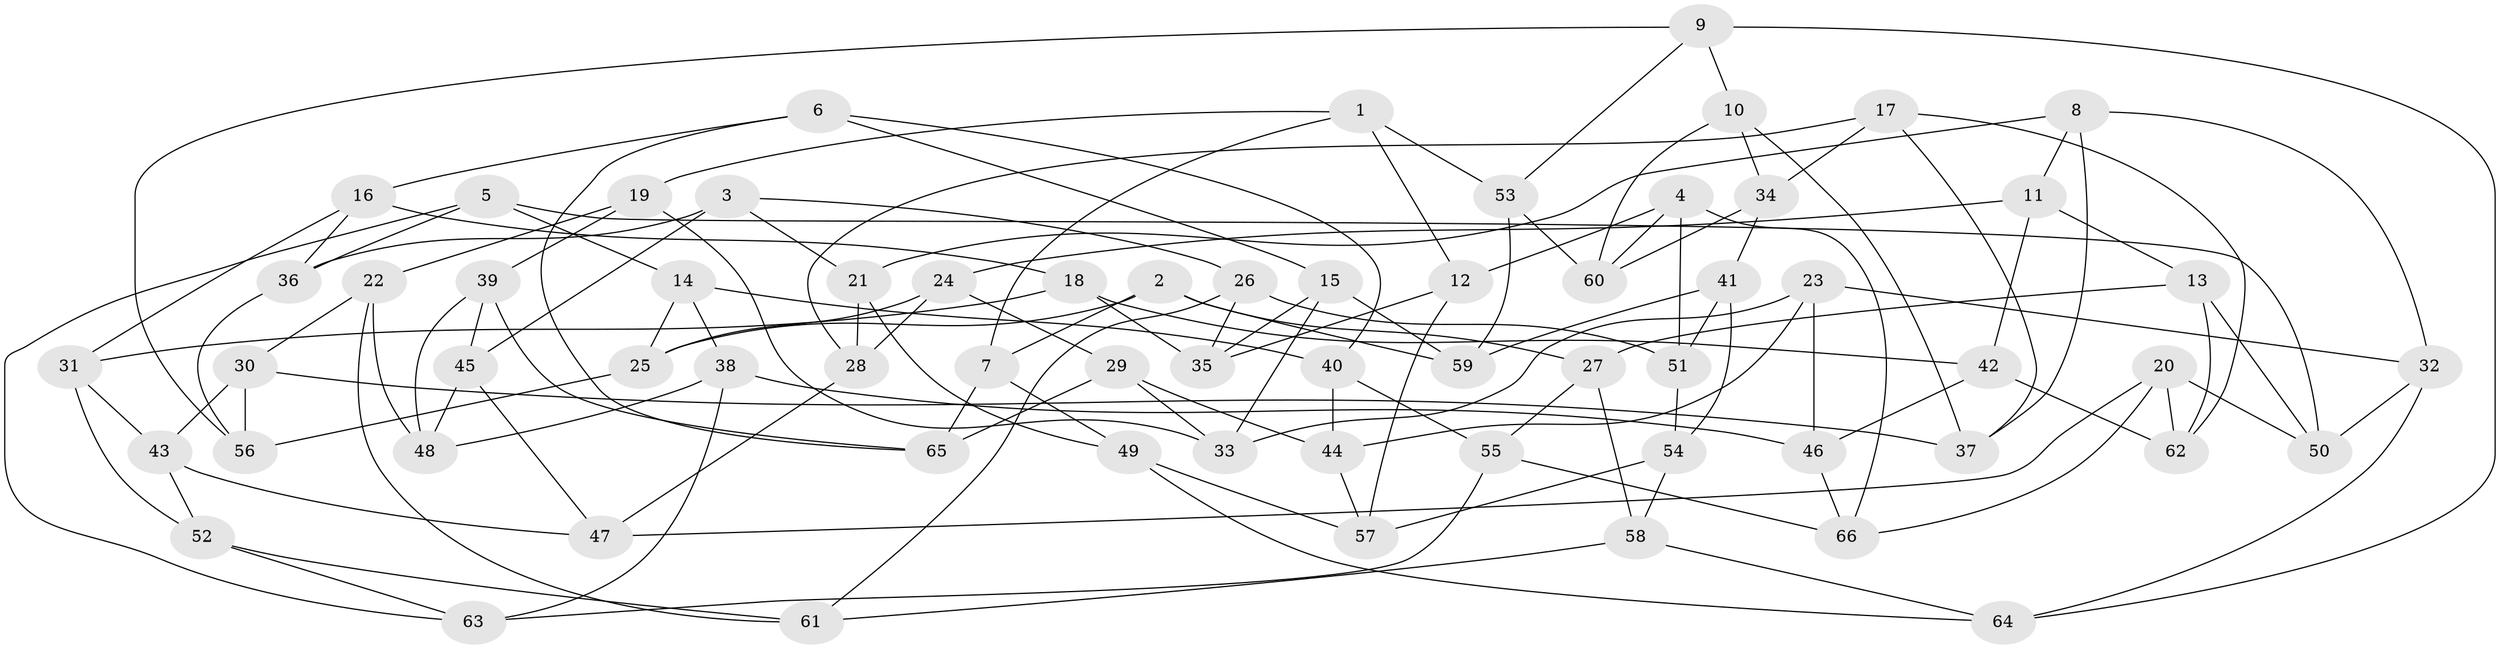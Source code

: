// Generated by graph-tools (version 1.1) at 2025/50/03/09/25 03:50:44]
// undirected, 66 vertices, 132 edges
graph export_dot {
graph [start="1"]
  node [color=gray90,style=filled];
  1;
  2;
  3;
  4;
  5;
  6;
  7;
  8;
  9;
  10;
  11;
  12;
  13;
  14;
  15;
  16;
  17;
  18;
  19;
  20;
  21;
  22;
  23;
  24;
  25;
  26;
  27;
  28;
  29;
  30;
  31;
  32;
  33;
  34;
  35;
  36;
  37;
  38;
  39;
  40;
  41;
  42;
  43;
  44;
  45;
  46;
  47;
  48;
  49;
  50;
  51;
  52;
  53;
  54;
  55;
  56;
  57;
  58;
  59;
  60;
  61;
  62;
  63;
  64;
  65;
  66;
  1 -- 19;
  1 -- 53;
  1 -- 7;
  1 -- 12;
  2 -- 25;
  2 -- 59;
  2 -- 27;
  2 -- 7;
  3 -- 21;
  3 -- 26;
  3 -- 36;
  3 -- 45;
  4 -- 51;
  4 -- 66;
  4 -- 60;
  4 -- 12;
  5 -- 50;
  5 -- 14;
  5 -- 36;
  5 -- 63;
  6 -- 40;
  6 -- 15;
  6 -- 65;
  6 -- 16;
  7 -- 65;
  7 -- 49;
  8 -- 32;
  8 -- 21;
  8 -- 37;
  8 -- 11;
  9 -- 64;
  9 -- 56;
  9 -- 10;
  9 -- 53;
  10 -- 37;
  10 -- 34;
  10 -- 60;
  11 -- 13;
  11 -- 24;
  11 -- 42;
  12 -- 57;
  12 -- 35;
  13 -- 62;
  13 -- 50;
  13 -- 27;
  14 -- 38;
  14 -- 25;
  14 -- 40;
  15 -- 33;
  15 -- 35;
  15 -- 59;
  16 -- 31;
  16 -- 36;
  16 -- 18;
  17 -- 34;
  17 -- 62;
  17 -- 28;
  17 -- 37;
  18 -- 31;
  18 -- 35;
  18 -- 42;
  19 -- 39;
  19 -- 33;
  19 -- 22;
  20 -- 50;
  20 -- 66;
  20 -- 62;
  20 -- 47;
  21 -- 28;
  21 -- 49;
  22 -- 61;
  22 -- 48;
  22 -- 30;
  23 -- 33;
  23 -- 46;
  23 -- 32;
  23 -- 44;
  24 -- 28;
  24 -- 29;
  24 -- 25;
  25 -- 56;
  26 -- 61;
  26 -- 51;
  26 -- 35;
  27 -- 58;
  27 -- 55;
  28 -- 47;
  29 -- 33;
  29 -- 65;
  29 -- 44;
  30 -- 56;
  30 -- 37;
  30 -- 43;
  31 -- 52;
  31 -- 43;
  32 -- 50;
  32 -- 64;
  34 -- 60;
  34 -- 41;
  36 -- 56;
  38 -- 63;
  38 -- 46;
  38 -- 48;
  39 -- 48;
  39 -- 65;
  39 -- 45;
  40 -- 55;
  40 -- 44;
  41 -- 54;
  41 -- 59;
  41 -- 51;
  42 -- 46;
  42 -- 62;
  43 -- 47;
  43 -- 52;
  44 -- 57;
  45 -- 47;
  45 -- 48;
  46 -- 66;
  49 -- 64;
  49 -- 57;
  51 -- 54;
  52 -- 61;
  52 -- 63;
  53 -- 60;
  53 -- 59;
  54 -- 58;
  54 -- 57;
  55 -- 63;
  55 -- 66;
  58 -- 64;
  58 -- 61;
}
